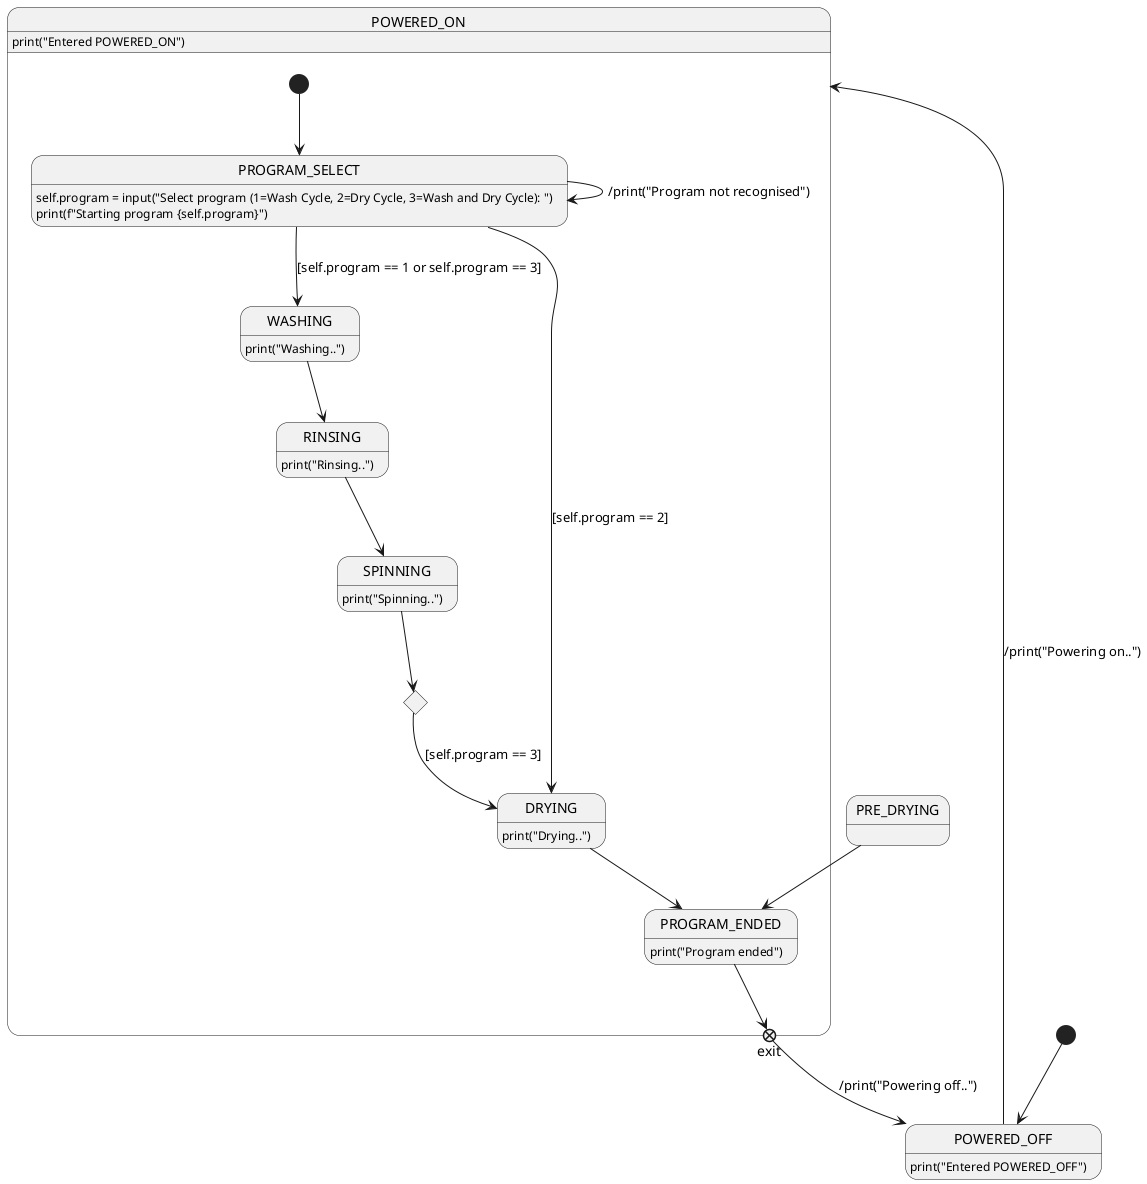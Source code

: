 @startuml


state POWERED_OFF : print("Entered POWERED_OFF")
state POWERED_ON : print("Entered POWERED_ON")
state POWERED_ON {
    state PROGRAM_SELECT : self.program = input("Select program (1=Wash Cycle, 2=Dry Cycle, 3=Wash and Dry Cycle): ")
    state PROGRAM_SELECT : print(f"Starting program {self.program}")
    state WASHING : print("Washing..")
    state RINSING : print("Rinsing..")
    state SPINNING : print("Spinning..")
    state do_drying_choice <<choice>>
    state DRYING : print("Drying..")
    state PROGRAM_ENDED : print("Program ended")
    state exit <<exitPoint>>
}

[*] --> POWERED_OFF
POWERED_OFF --> POWERED_ON : /print("Powering on..")

state POWERED_ON {
    [*] --> PROGRAM_SELECT
}
PROGRAM_SELECT --> WASHING : [self.program == 1 or self.program == 3]
PROGRAM_SELECT --> DRYING : [self.program == 2]
PROGRAM_SELECT --> PROGRAM_SELECT : /print("Program not recognised")

WASHING --> RINSING
RINSING --> SPINNING
SPINNING --> do_drying_choice
do_drying_choice --> DRYING : [self.program == 3]
PRE_DRYING --> PROGRAM_ENDED
DRYING --> PROGRAM_ENDED

PROGRAM_ENDED --> exit
exit --> POWERED_OFF : /print("Powering off..")


@enduml